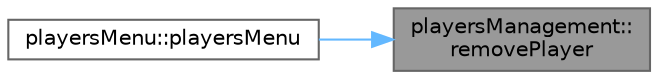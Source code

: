 digraph "playersManagement::removePlayer"
{
 // LATEX_PDF_SIZE
  bgcolor="transparent";
  edge [fontname=Helvetica,fontsize=10,labelfontname=Helvetica,labelfontsize=10];
  node [fontname=Helvetica,fontsize=10,shape=box,height=0.2,width=0.4];
  rankdir="RL";
  Node1 [id="Node000001",label="playersManagement::\lremovePlayer",height=0.2,width=0.4,color="gray40", fillcolor="grey60", style="filled", fontcolor="black",tooltip="Remove a player by the name or nickname."];
  Node1 -> Node2 [id="edge1_Node000001_Node000002",dir="back",color="steelblue1",style="solid",tooltip=" "];
  Node2 [id="Node000002",label="playersMenu::playersMenu",height=0.2,width=0.4,color="grey40", fillcolor="white", style="filled",URL="$classplayers_menu.html#adebfb8ff936b89b3ff360585910dbd47",tooltip=" "];
}
